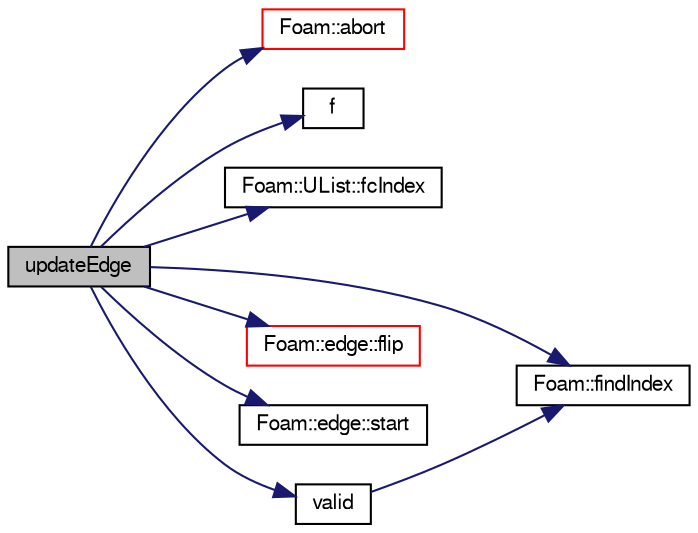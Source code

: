 digraph "updateEdge"
{
  bgcolor="transparent";
  edge [fontname="FreeSans",fontsize="10",labelfontname="FreeSans",labelfontsize="10"];
  node [fontname="FreeSans",fontsize="10",shape=record];
  rankdir="LR";
  Node1 [label="updateEdge",height=0.2,width=0.4,color="black", fillcolor="grey75", style="filled" fontcolor="black"];
  Node1 -> Node2 [color="midnightblue",fontsize="10",style="solid",fontname="FreeSans"];
  Node2 [label="Foam::abort",height=0.2,width=0.4,color="red",URL="$a10237.html#a447107a607d03e417307c203fa5fb44b"];
  Node1 -> Node3 [color="midnightblue",fontsize="10",style="solid",fontname="FreeSans"];
  Node3 [label="f",height=0.2,width=0.4,color="black",URL="$a03529.html#a888be93833ac7a23170555c69c690288"];
  Node1 -> Node4 [color="midnightblue",fontsize="10",style="solid",fontname="FreeSans"];
  Node4 [label="Foam::UList::fcIndex",height=0.2,width=0.4,color="black",URL="$a02659.html#af4d05e19e6cdc80f0c7acd5bbe250f69",tooltip="Return the forward circular index, i.e. the next index. "];
  Node1 -> Node5 [color="midnightblue",fontsize="10",style="solid",fontname="FreeSans"];
  Node5 [label="Foam::findIndex",height=0.2,width=0.4,color="black",URL="$a10237.html#ac16695f83f370df159eed19f92d095fb",tooltip="Find first occurence of given element and return index,. "];
  Node1 -> Node6 [color="midnightblue",fontsize="10",style="solid",fontname="FreeSans"];
  Node6 [label="Foam::edge::flip",height=0.2,width=0.4,color="red",URL="$a00590.html#a126cb0362ae2e7935520fb27343bad31",tooltip="Flip the edge in-place. "];
  Node1 -> Node7 [color="midnightblue",fontsize="10",style="solid",fontname="FreeSans"];
  Node7 [label="Foam::edge::start",height=0.2,width=0.4,color="black",URL="$a00590.html#a96b607a9a9baa575783b4af443ef613f",tooltip="Return start vertex label. "];
  Node1 -> Node8 [color="midnightblue",fontsize="10",style="solid",fontname="FreeSans"];
  Node8 [label="valid",height=0.2,width=0.4,color="black",URL="$a01743.html#a52b63ab4e26b7e77fdfb6cd72d07fd4e",tooltip="Check whether origin has been changed at all or. "];
  Node8 -> Node5 [color="midnightblue",fontsize="10",style="solid",fontname="FreeSans"];
}
